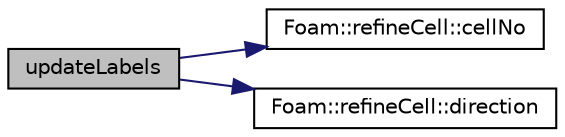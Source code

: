 digraph "updateLabels"
{
  bgcolor="transparent";
  edge [fontname="Helvetica",fontsize="10",labelfontname="Helvetica",labelfontsize="10"];
  node [fontname="Helvetica",fontsize="10",shape=record];
  rankdir="LR";
  Node1 [label="updateLabels",height=0.2,width=0.4,color="black", fillcolor="grey75", style="filled" fontcolor="black"];
  Node1 -> Node2 [color="midnightblue",fontsize="10",style="solid",fontname="Helvetica"];
  Node2 [label="Foam::refineCell::cellNo",height=0.2,width=0.4,color="black",URL="$classFoam_1_1refineCell.html#a961502f06dff70148eeadaeebbe5ed24"];
  Node1 -> Node3 [color="midnightblue",fontsize="10",style="solid",fontname="Helvetica"];
  Node3 [label="Foam::refineCell::direction",height=0.2,width=0.4,color="black",URL="$classFoam_1_1refineCell.html#a710d18d78aeef3b9c20075e6046836a2"];
}
